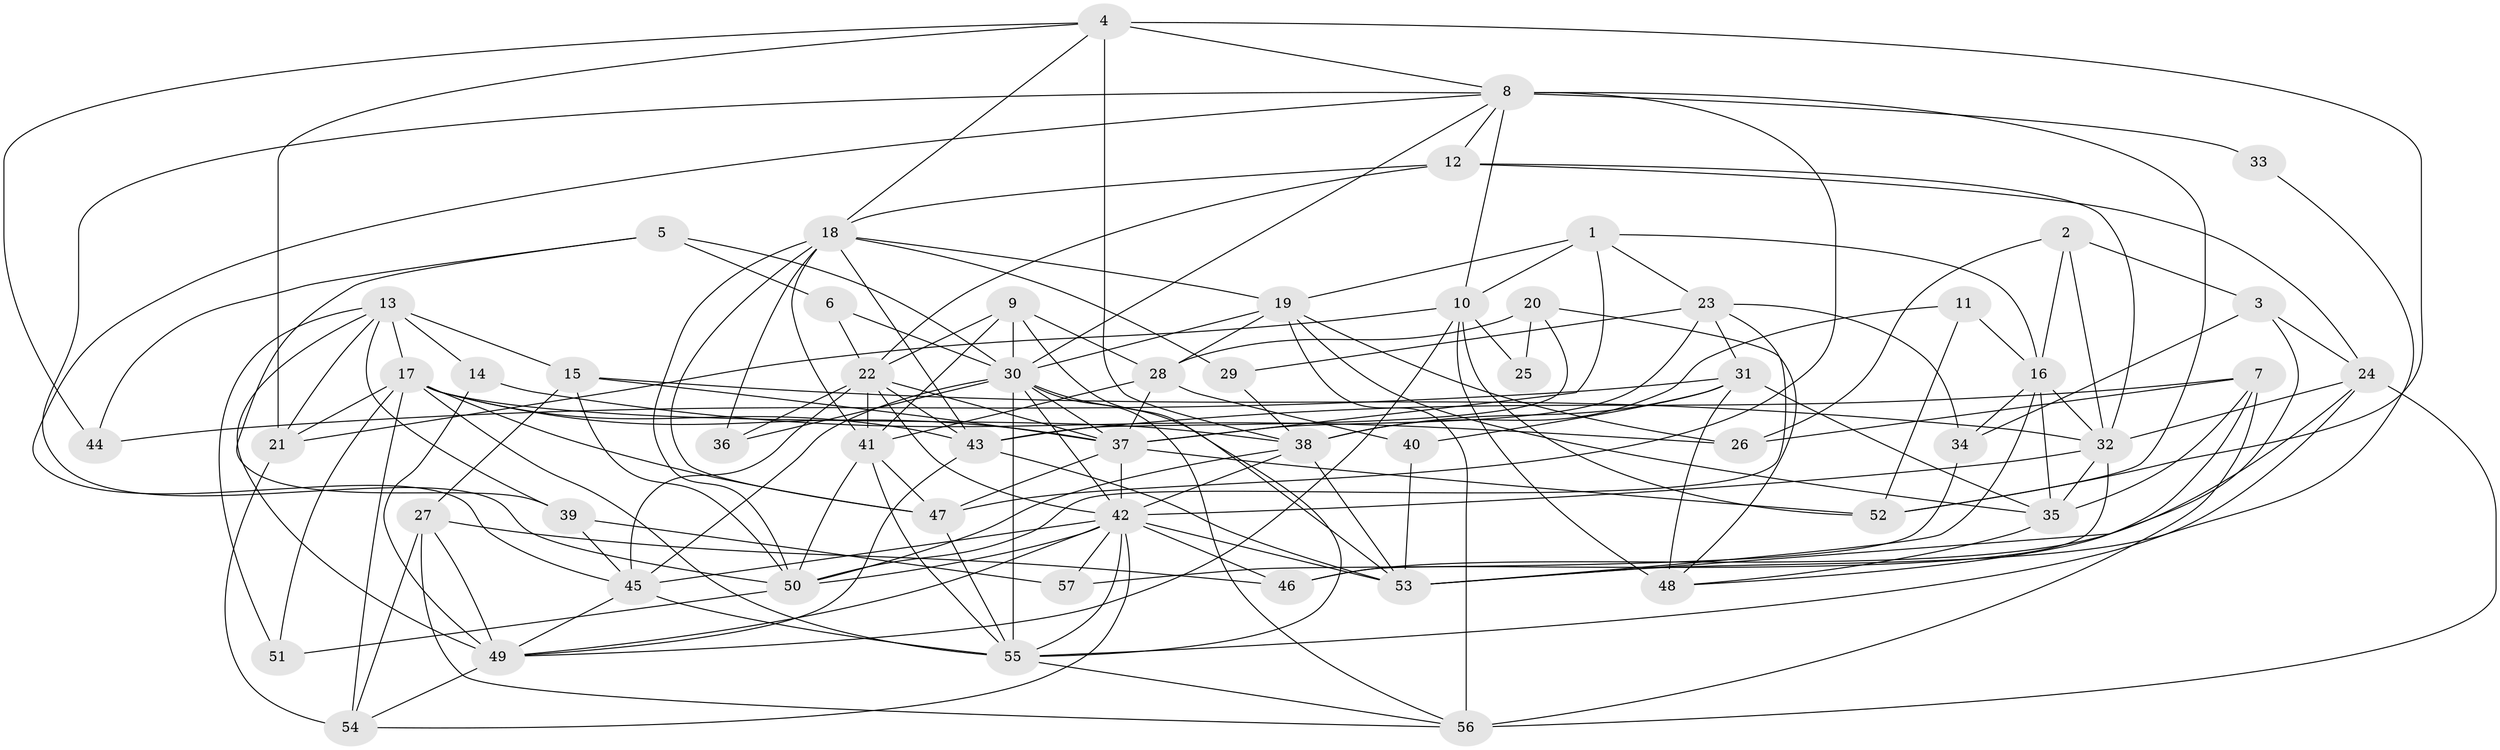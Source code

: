 // original degree distribution, {3: 0.2535211267605634, 2: 0.13380281690140844, 4: 0.2887323943661972, 5: 0.19718309859154928, 6: 0.08450704225352113, 7: 0.02112676056338028, 8: 0.014084507042253521, 9: 0.007042253521126761}
// Generated by graph-tools (version 1.1) at 2025/37/03/04/25 23:37:13]
// undirected, 57 vertices, 165 edges
graph export_dot {
  node [color=gray90,style=filled];
  1;
  2;
  3;
  4;
  5;
  6;
  7;
  8;
  9;
  10;
  11;
  12;
  13;
  14;
  15;
  16;
  17;
  18;
  19;
  20;
  21;
  22;
  23;
  24;
  25;
  26;
  27;
  28;
  29;
  30;
  31;
  32;
  33;
  34;
  35;
  36;
  37;
  38;
  39;
  40;
  41;
  42;
  43;
  44;
  45;
  46;
  47;
  48;
  49;
  50;
  51;
  52;
  53;
  54;
  55;
  56;
  57;
  1 -- 10 [weight=2.0];
  1 -- 16 [weight=1.0];
  1 -- 19 [weight=1.0];
  1 -- 23 [weight=1.0];
  1 -- 37 [weight=1.0];
  2 -- 3 [weight=1.0];
  2 -- 16 [weight=1.0];
  2 -- 26 [weight=1.0];
  2 -- 32 [weight=1.0];
  3 -- 24 [weight=1.0];
  3 -- 34 [weight=1.0];
  3 -- 53 [weight=1.0];
  4 -- 8 [weight=1.0];
  4 -- 18 [weight=1.0];
  4 -- 21 [weight=1.0];
  4 -- 38 [weight=2.0];
  4 -- 44 [weight=1.0];
  4 -- 52 [weight=1.0];
  5 -- 6 [weight=1.0];
  5 -- 30 [weight=1.0];
  5 -- 39 [weight=1.0];
  5 -- 44 [weight=1.0];
  6 -- 22 [weight=1.0];
  6 -- 30 [weight=1.0];
  7 -- 26 [weight=1.0];
  7 -- 35 [weight=1.0];
  7 -- 43 [weight=1.0];
  7 -- 48 [weight=1.0];
  7 -- 56 [weight=1.0];
  8 -- 10 [weight=1.0];
  8 -- 12 [weight=1.0];
  8 -- 30 [weight=1.0];
  8 -- 33 [weight=2.0];
  8 -- 45 [weight=1.0];
  8 -- 47 [weight=1.0];
  8 -- 50 [weight=1.0];
  8 -- 52 [weight=2.0];
  9 -- 22 [weight=1.0];
  9 -- 28 [weight=1.0];
  9 -- 30 [weight=2.0];
  9 -- 41 [weight=2.0];
  9 -- 55 [weight=1.0];
  10 -- 21 [weight=1.0];
  10 -- 25 [weight=1.0];
  10 -- 48 [weight=2.0];
  10 -- 49 [weight=1.0];
  10 -- 52 [weight=1.0];
  11 -- 16 [weight=1.0];
  11 -- 38 [weight=1.0];
  11 -- 52 [weight=1.0];
  12 -- 18 [weight=1.0];
  12 -- 22 [weight=1.0];
  12 -- 24 [weight=1.0];
  12 -- 32 [weight=1.0];
  13 -- 14 [weight=1.0];
  13 -- 15 [weight=1.0];
  13 -- 17 [weight=2.0];
  13 -- 21 [weight=1.0];
  13 -- 39 [weight=1.0];
  13 -- 49 [weight=1.0];
  13 -- 51 [weight=1.0];
  14 -- 26 [weight=1.0];
  14 -- 49 [weight=1.0];
  15 -- 27 [weight=1.0];
  15 -- 32 [weight=1.0];
  15 -- 37 [weight=1.0];
  15 -- 50 [weight=2.0];
  16 -- 32 [weight=1.0];
  16 -- 34 [weight=1.0];
  16 -- 35 [weight=1.0];
  16 -- 53 [weight=1.0];
  17 -- 21 [weight=1.0];
  17 -- 37 [weight=1.0];
  17 -- 38 [weight=1.0];
  17 -- 43 [weight=1.0];
  17 -- 47 [weight=2.0];
  17 -- 51 [weight=1.0];
  17 -- 54 [weight=3.0];
  17 -- 55 [weight=1.0];
  18 -- 19 [weight=1.0];
  18 -- 29 [weight=1.0];
  18 -- 36 [weight=2.0];
  18 -- 41 [weight=1.0];
  18 -- 43 [weight=2.0];
  18 -- 47 [weight=1.0];
  18 -- 50 [weight=1.0];
  19 -- 26 [weight=1.0];
  19 -- 28 [weight=2.0];
  19 -- 30 [weight=1.0];
  19 -- 35 [weight=1.0];
  19 -- 56 [weight=3.0];
  20 -- 25 [weight=2.0];
  20 -- 28 [weight=1.0];
  20 -- 43 [weight=1.0];
  20 -- 48 [weight=1.0];
  21 -- 54 [weight=1.0];
  22 -- 36 [weight=1.0];
  22 -- 37 [weight=2.0];
  22 -- 41 [weight=1.0];
  22 -- 42 [weight=1.0];
  22 -- 43 [weight=1.0];
  22 -- 45 [weight=1.0];
  23 -- 29 [weight=1.0];
  23 -- 31 [weight=1.0];
  23 -- 34 [weight=1.0];
  23 -- 37 [weight=1.0];
  23 -- 50 [weight=1.0];
  24 -- 32 [weight=1.0];
  24 -- 46 [weight=1.0];
  24 -- 55 [weight=1.0];
  24 -- 56 [weight=1.0];
  27 -- 46 [weight=1.0];
  27 -- 49 [weight=1.0];
  27 -- 54 [weight=1.0];
  27 -- 56 [weight=1.0];
  28 -- 37 [weight=2.0];
  28 -- 40 [weight=1.0];
  28 -- 41 [weight=3.0];
  29 -- 38 [weight=1.0];
  30 -- 36 [weight=1.0];
  30 -- 37 [weight=1.0];
  30 -- 42 [weight=1.0];
  30 -- 45 [weight=1.0];
  30 -- 53 [weight=1.0];
  30 -- 55 [weight=1.0];
  30 -- 56 [weight=1.0];
  31 -- 35 [weight=1.0];
  31 -- 38 [weight=1.0];
  31 -- 40 [weight=2.0];
  31 -- 44 [weight=2.0];
  31 -- 48 [weight=1.0];
  32 -- 35 [weight=1.0];
  32 -- 42 [weight=1.0];
  32 -- 46 [weight=2.0];
  33 -- 53 [weight=1.0];
  34 -- 57 [weight=1.0];
  35 -- 48 [weight=1.0];
  37 -- 42 [weight=1.0];
  37 -- 47 [weight=1.0];
  37 -- 52 [weight=1.0];
  38 -- 42 [weight=1.0];
  38 -- 50 [weight=2.0];
  38 -- 53 [weight=1.0];
  39 -- 45 [weight=1.0];
  39 -- 57 [weight=1.0];
  40 -- 53 [weight=1.0];
  41 -- 47 [weight=1.0];
  41 -- 50 [weight=1.0];
  41 -- 55 [weight=1.0];
  42 -- 45 [weight=2.0];
  42 -- 46 [weight=1.0];
  42 -- 49 [weight=1.0];
  42 -- 50 [weight=2.0];
  42 -- 53 [weight=1.0];
  42 -- 54 [weight=1.0];
  42 -- 55 [weight=1.0];
  42 -- 57 [weight=1.0];
  43 -- 49 [weight=1.0];
  43 -- 53 [weight=1.0];
  45 -- 49 [weight=1.0];
  45 -- 55 [weight=1.0];
  47 -- 55 [weight=1.0];
  49 -- 54 [weight=2.0];
  50 -- 51 [weight=1.0];
  55 -- 56 [weight=1.0];
}
